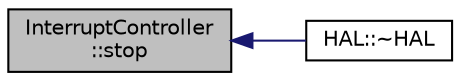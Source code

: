 digraph "InterruptController::stop"
{
  edge [fontname="Helvetica",fontsize="10",labelfontname="Helvetica",labelfontsize="10"];
  node [fontname="Helvetica",fontsize="10",shape=record];
  rankdir="LR";
  Node1 [label="InterruptController\l::stop",height=0.2,width=0.4,color="black", fillcolor="grey75", style="filled" fontcolor="black"];
  Node1 -> Node2 [dir="back",color="midnightblue",fontsize="10",style="solid",fontname="Helvetica"];
  Node2 [label="HAL::~HAL",height=0.2,width=0.4,color="black", fillcolor="white", style="filled",URL="$class_h_a_l.html#ae3462e97cfb2641bc30525500ffb3fec"];
}
